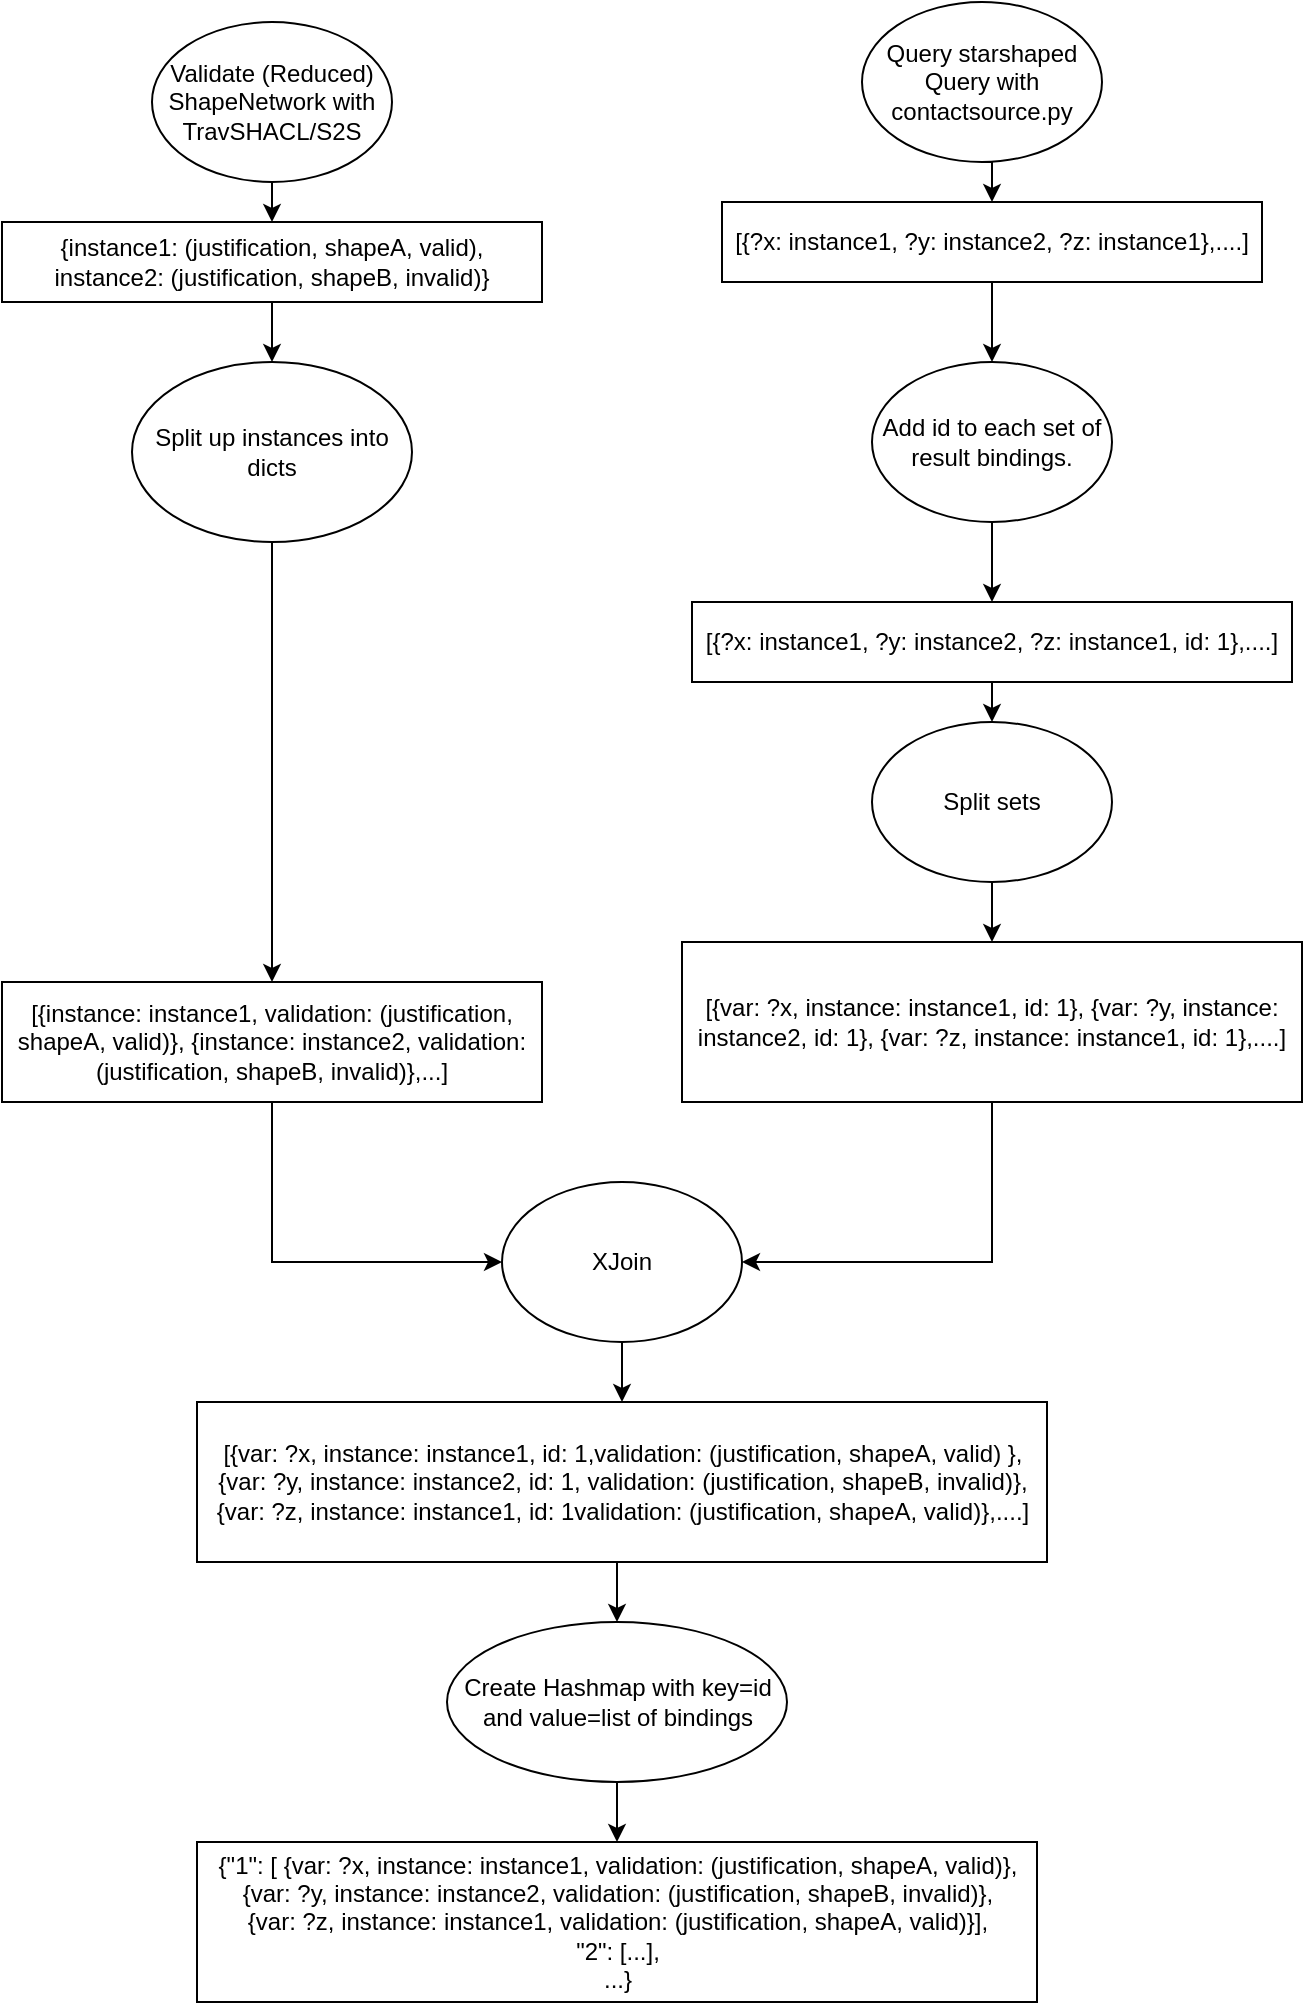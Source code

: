 <mxfile version="14.5.7" type="device"><diagram id="voDBSAZxwwnHrd1yQaCS" name="Page-1"><mxGraphModel dx="2062" dy="1090" grid="1" gridSize="10" guides="1" tooltips="1" connect="1" arrows="1" fold="1" page="1" pageScale="1" pageWidth="1169" pageHeight="1654" math="0" shadow="0"><root><mxCell id="0"/><mxCell id="1" parent="0"/><mxCell id="Vjv3glvGM2IEGhdHm_kr-28" style="edgeStyle=orthogonalEdgeStyle;rounded=0;orthogonalLoop=1;jettySize=auto;html=1;exitX=0.5;exitY=1;exitDx=0;exitDy=0;" edge="1" parent="1" source="Vjv3glvGM2IEGhdHm_kr-2" target="Vjv3glvGM2IEGhdHm_kr-13"><mxGeometry relative="1" as="geometry"/></mxCell><mxCell id="Vjv3glvGM2IEGhdHm_kr-2" value="[{?x: instance1, ?y: instance2, ?z: instance1},....]" style="rounded=0;whiteSpace=wrap;html=1;" vertex="1" parent="1"><mxGeometry x="380" y="360" width="270" height="40" as="geometry"/></mxCell><mxCell id="Vjv3glvGM2IEGhdHm_kr-23" style="edgeStyle=orthogonalEdgeStyle;rounded=0;orthogonalLoop=1;jettySize=auto;html=1;exitX=0.5;exitY=1;exitDx=0;exitDy=0;entryX=0.5;entryY=0;entryDx=0;entryDy=0;" edge="1" parent="1" source="Vjv3glvGM2IEGhdHm_kr-6" target="Vjv3glvGM2IEGhdHm_kr-20"><mxGeometry relative="1" as="geometry"/></mxCell><mxCell id="Vjv3glvGM2IEGhdHm_kr-6" value="Validate (Reduced) ShapeNetwork with TravSHACL/S2S " style="ellipse;whiteSpace=wrap;html=1;" vertex="1" parent="1"><mxGeometry x="95" y="270" width="120" height="80" as="geometry"/></mxCell><mxCell id="Vjv3glvGM2IEGhdHm_kr-27" style="edgeStyle=orthogonalEdgeStyle;rounded=0;orthogonalLoop=1;jettySize=auto;html=1;exitX=0.5;exitY=1;exitDx=0;exitDy=0;entryX=0.5;entryY=0;entryDx=0;entryDy=0;" edge="1" parent="1" source="Vjv3glvGM2IEGhdHm_kr-10" target="Vjv3glvGM2IEGhdHm_kr-15"><mxGeometry relative="1" as="geometry"/></mxCell><mxCell id="Vjv3glvGM2IEGhdHm_kr-10" value="[{?x: instance1, ?y: instance2, ?z: instance1, id: 1},....]" style="rounded=0;whiteSpace=wrap;html=1;" vertex="1" parent="1"><mxGeometry x="365" y="560" width="300" height="40" as="geometry"/></mxCell><mxCell id="Vjv3glvGM2IEGhdHm_kr-34" style="edgeStyle=orthogonalEdgeStyle;rounded=0;orthogonalLoop=1;jettySize=auto;html=1;exitX=0.5;exitY=1;exitDx=0;exitDy=0;entryX=1;entryY=0.5;entryDx=0;entryDy=0;" edge="1" parent="1" source="Vjv3glvGM2IEGhdHm_kr-12" target="Vjv3glvGM2IEGhdHm_kr-32"><mxGeometry relative="1" as="geometry"/></mxCell><mxCell id="Vjv3glvGM2IEGhdHm_kr-12" value="[{var: ?x, instance: instance1, id: 1}, {var: ?y, instance: instance2, id: 1}, {var: ?z, instance: instance1, id: 1},....]" style="rounded=0;whiteSpace=wrap;html=1;" vertex="1" parent="1"><mxGeometry x="360" y="730" width="310" height="80" as="geometry"/></mxCell><mxCell id="Vjv3glvGM2IEGhdHm_kr-25" value="" style="edgeStyle=orthogonalEdgeStyle;rounded=0;orthogonalLoop=1;jettySize=auto;html=1;" edge="1" parent="1" source="Vjv3glvGM2IEGhdHm_kr-13" target="Vjv3glvGM2IEGhdHm_kr-10"><mxGeometry relative="1" as="geometry"/></mxCell><mxCell id="Vjv3glvGM2IEGhdHm_kr-13" value="Add id to each set of result bindings." style="ellipse;whiteSpace=wrap;html=1;" vertex="1" parent="1"><mxGeometry x="455" y="440" width="120" height="80" as="geometry"/></mxCell><mxCell id="Vjv3glvGM2IEGhdHm_kr-30" style="edgeStyle=orthogonalEdgeStyle;rounded=0;orthogonalLoop=1;jettySize=auto;html=1;exitX=0.5;exitY=1;exitDx=0;exitDy=0;entryX=0.5;entryY=0;entryDx=0;entryDy=0;" edge="1" parent="1" source="Vjv3glvGM2IEGhdHm_kr-15" target="Vjv3glvGM2IEGhdHm_kr-12"><mxGeometry relative="1" as="geometry"/></mxCell><mxCell id="Vjv3glvGM2IEGhdHm_kr-15" value="Split sets" style="ellipse;whiteSpace=wrap;html=1;" vertex="1" parent="1"><mxGeometry x="455" y="620" width="120" height="80" as="geometry"/></mxCell><mxCell id="Vjv3glvGM2IEGhdHm_kr-33" style="edgeStyle=orthogonalEdgeStyle;rounded=0;orthogonalLoop=1;jettySize=auto;html=1;exitX=0.5;exitY=1;exitDx=0;exitDy=0;entryX=0;entryY=0.5;entryDx=0;entryDy=0;" edge="1" parent="1" source="Vjv3glvGM2IEGhdHm_kr-18" target="Vjv3glvGM2IEGhdHm_kr-32"><mxGeometry relative="1" as="geometry"/></mxCell><mxCell id="Vjv3glvGM2IEGhdHm_kr-18" value="[{instance: instance1, validation: (justification, shapeA, valid)}, {instance: instance2, validation: (justification, shapeB, invalid)},...]" style="rounded=0;whiteSpace=wrap;html=1;" vertex="1" parent="1"><mxGeometry x="20" y="750" width="270" height="60" as="geometry"/></mxCell><mxCell id="Vjv3glvGM2IEGhdHm_kr-22" style="edgeStyle=orthogonalEdgeStyle;rounded=0;orthogonalLoop=1;jettySize=auto;html=1;exitX=0.5;exitY=1;exitDx=0;exitDy=0;entryX=0.5;entryY=0;entryDx=0;entryDy=0;" edge="1" parent="1" source="Vjv3glvGM2IEGhdHm_kr-19" target="Vjv3glvGM2IEGhdHm_kr-18"><mxGeometry relative="1" as="geometry"/></mxCell><mxCell id="Vjv3glvGM2IEGhdHm_kr-19" value="Split up instances into dicts" style="ellipse;whiteSpace=wrap;html=1;" vertex="1" parent="1"><mxGeometry x="85" y="440" width="140" height="90" as="geometry"/></mxCell><mxCell id="Vjv3glvGM2IEGhdHm_kr-21" style="edgeStyle=orthogonalEdgeStyle;rounded=0;orthogonalLoop=1;jettySize=auto;html=1;exitX=0.5;exitY=1;exitDx=0;exitDy=0;entryX=0.5;entryY=0;entryDx=0;entryDy=0;" edge="1" parent="1" source="Vjv3glvGM2IEGhdHm_kr-20" target="Vjv3glvGM2IEGhdHm_kr-19"><mxGeometry relative="1" as="geometry"/></mxCell><mxCell id="Vjv3glvGM2IEGhdHm_kr-20" value="{instance1: (justification, shapeA, valid), instance2: (justification, shapeB, invalid)}" style="rounded=0;whiteSpace=wrap;html=1;" vertex="1" parent="1"><mxGeometry x="20" y="370" width="270" height="40" as="geometry"/></mxCell><mxCell id="Vjv3glvGM2IEGhdHm_kr-26" style="edgeStyle=orthogonalEdgeStyle;rounded=0;orthogonalLoop=1;jettySize=auto;html=1;exitX=0.5;exitY=1;exitDx=0;exitDy=0;entryX=0.5;entryY=0;entryDx=0;entryDy=0;" edge="1" parent="1" source="Vjv3glvGM2IEGhdHm_kr-24" target="Vjv3glvGM2IEGhdHm_kr-2"><mxGeometry relative="1" as="geometry"/></mxCell><mxCell id="Vjv3glvGM2IEGhdHm_kr-24" value="Query starshaped Query with contactsource.py" style="ellipse;whiteSpace=wrap;html=1;" vertex="1" parent="1"><mxGeometry x="450" y="260" width="120" height="80" as="geometry"/></mxCell><mxCell id="Vjv3glvGM2IEGhdHm_kr-36" style="edgeStyle=orthogonalEdgeStyle;rounded=0;orthogonalLoop=1;jettySize=auto;html=1;exitX=0.5;exitY=1;exitDx=0;exitDy=0;" edge="1" parent="1" source="Vjv3glvGM2IEGhdHm_kr-32" target="Vjv3glvGM2IEGhdHm_kr-35"><mxGeometry relative="1" as="geometry"/></mxCell><mxCell id="Vjv3glvGM2IEGhdHm_kr-32" value="XJoin" style="ellipse;whiteSpace=wrap;html=1;" vertex="1" parent="1"><mxGeometry x="270" y="850" width="120" height="80" as="geometry"/></mxCell><mxCell id="Vjv3glvGM2IEGhdHm_kr-41" style="edgeStyle=orthogonalEdgeStyle;rounded=0;orthogonalLoop=1;jettySize=auto;html=1;exitX=0.5;exitY=1;exitDx=0;exitDy=0;entryX=0.5;entryY=0;entryDx=0;entryDy=0;" edge="1" parent="1" source="Vjv3glvGM2IEGhdHm_kr-35" target="Vjv3glvGM2IEGhdHm_kr-37"><mxGeometry relative="1" as="geometry"/></mxCell><mxCell id="Vjv3glvGM2IEGhdHm_kr-35" value="[{var: ?x, instance: instance1, id: 1,validation: (justification, shapeA, valid) }, {var: ?y, instance: instance2, id: 1, validation: (justification, shapeB, invalid)}, {var: ?z, instance: instance1, id: 1validation: (justification, shapeA, valid)},....]" style="rounded=0;whiteSpace=wrap;html=1;" vertex="1" parent="1"><mxGeometry x="117.5" y="960" width="425" height="80" as="geometry"/></mxCell><mxCell id="Vjv3glvGM2IEGhdHm_kr-42" style="edgeStyle=orthogonalEdgeStyle;rounded=0;orthogonalLoop=1;jettySize=auto;html=1;exitX=0.5;exitY=1;exitDx=0;exitDy=0;entryX=0.5;entryY=0;entryDx=0;entryDy=0;" edge="1" parent="1" source="Vjv3glvGM2IEGhdHm_kr-37" target="Vjv3glvGM2IEGhdHm_kr-39"><mxGeometry relative="1" as="geometry"/></mxCell><mxCell id="Vjv3glvGM2IEGhdHm_kr-37" value="Create Hashmap with key=id and value=list of bindings" style="ellipse;whiteSpace=wrap;html=1;" vertex="1" parent="1"><mxGeometry x="242.5" y="1070" width="170" height="80" as="geometry"/></mxCell><mxCell id="Vjv3glvGM2IEGhdHm_kr-39" value="&lt;div&gt;{&quot;1&quot;: [ {var: ?x, instance: instance1, validation: (justification, shapeA, valid)},&lt;/div&gt;&lt;div&gt;{var: ?y, instance: instance2, validation: (justification, shapeB, invalid)}, &lt;br&gt;&lt;/div&gt;&lt;div&gt;{var: ?z, instance: instance1, validation: (justification, shapeA, valid)}],&lt;/div&gt;&lt;div&gt;&quot;2&quot;: [...],&lt;/div&gt;&lt;div&gt;...}&lt;br&gt;&lt;/div&gt;" style="rounded=0;whiteSpace=wrap;html=1;" vertex="1" parent="1"><mxGeometry x="117.5" y="1180" width="420" height="80" as="geometry"/></mxCell></root></mxGraphModel></diagram></mxfile>